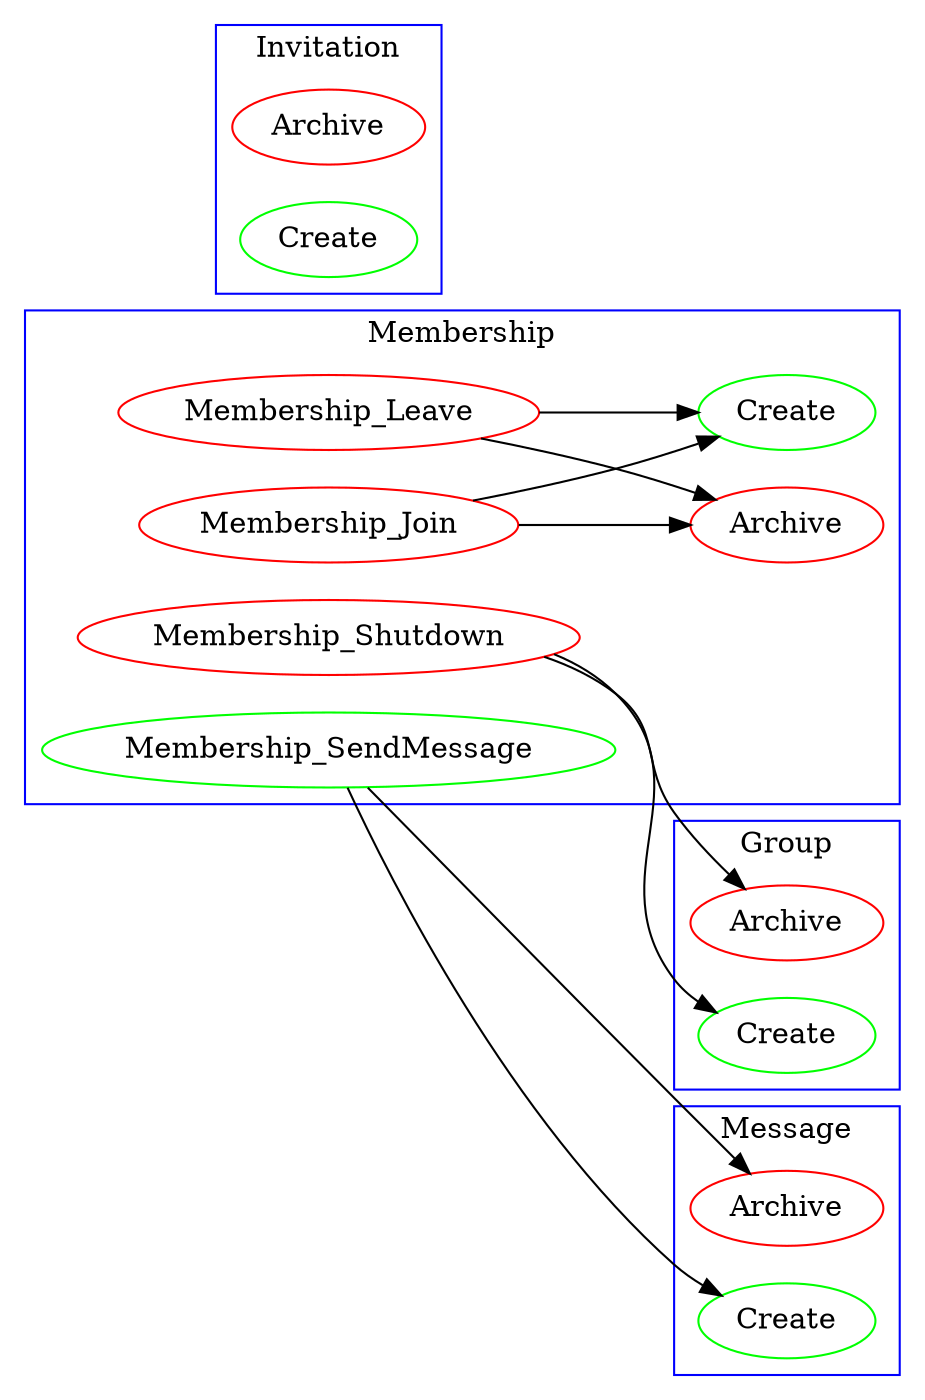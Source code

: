 digraph G {
compound=true;
rankdir=LR;
subgraph cluster_Group{
n1[label=Archive][color=red]; 
n0[label=Create][color=green]; 
label=Group;color=blue
}subgraph cluster_Invitation{
n3[label=Archive][color=red]; 
n2[label=Create][color=green]; 
label=Invitation;color=blue
}subgraph cluster_Message{
n5[label=Archive][color=red]; 
n4[label=Create][color=green]; 
label=Message;color=blue
}subgraph cluster_Membership{
n7[label=Archive][color=red]; 
n8[label=Membership_Shutdown][color=red]; 
n9[label=Membership_SendMessage][color=green]; 
n10[label=Membership_Leave][color=red]; 
n11[label=Membership_Join][color=red]; 
n6[label=Create][color=green]; 
label=Membership;color=blue
}n8->n0
n8->n1
n9->n4
n9->n5
n10->n6
n10->n7
n11->n6
n11->n7

}
